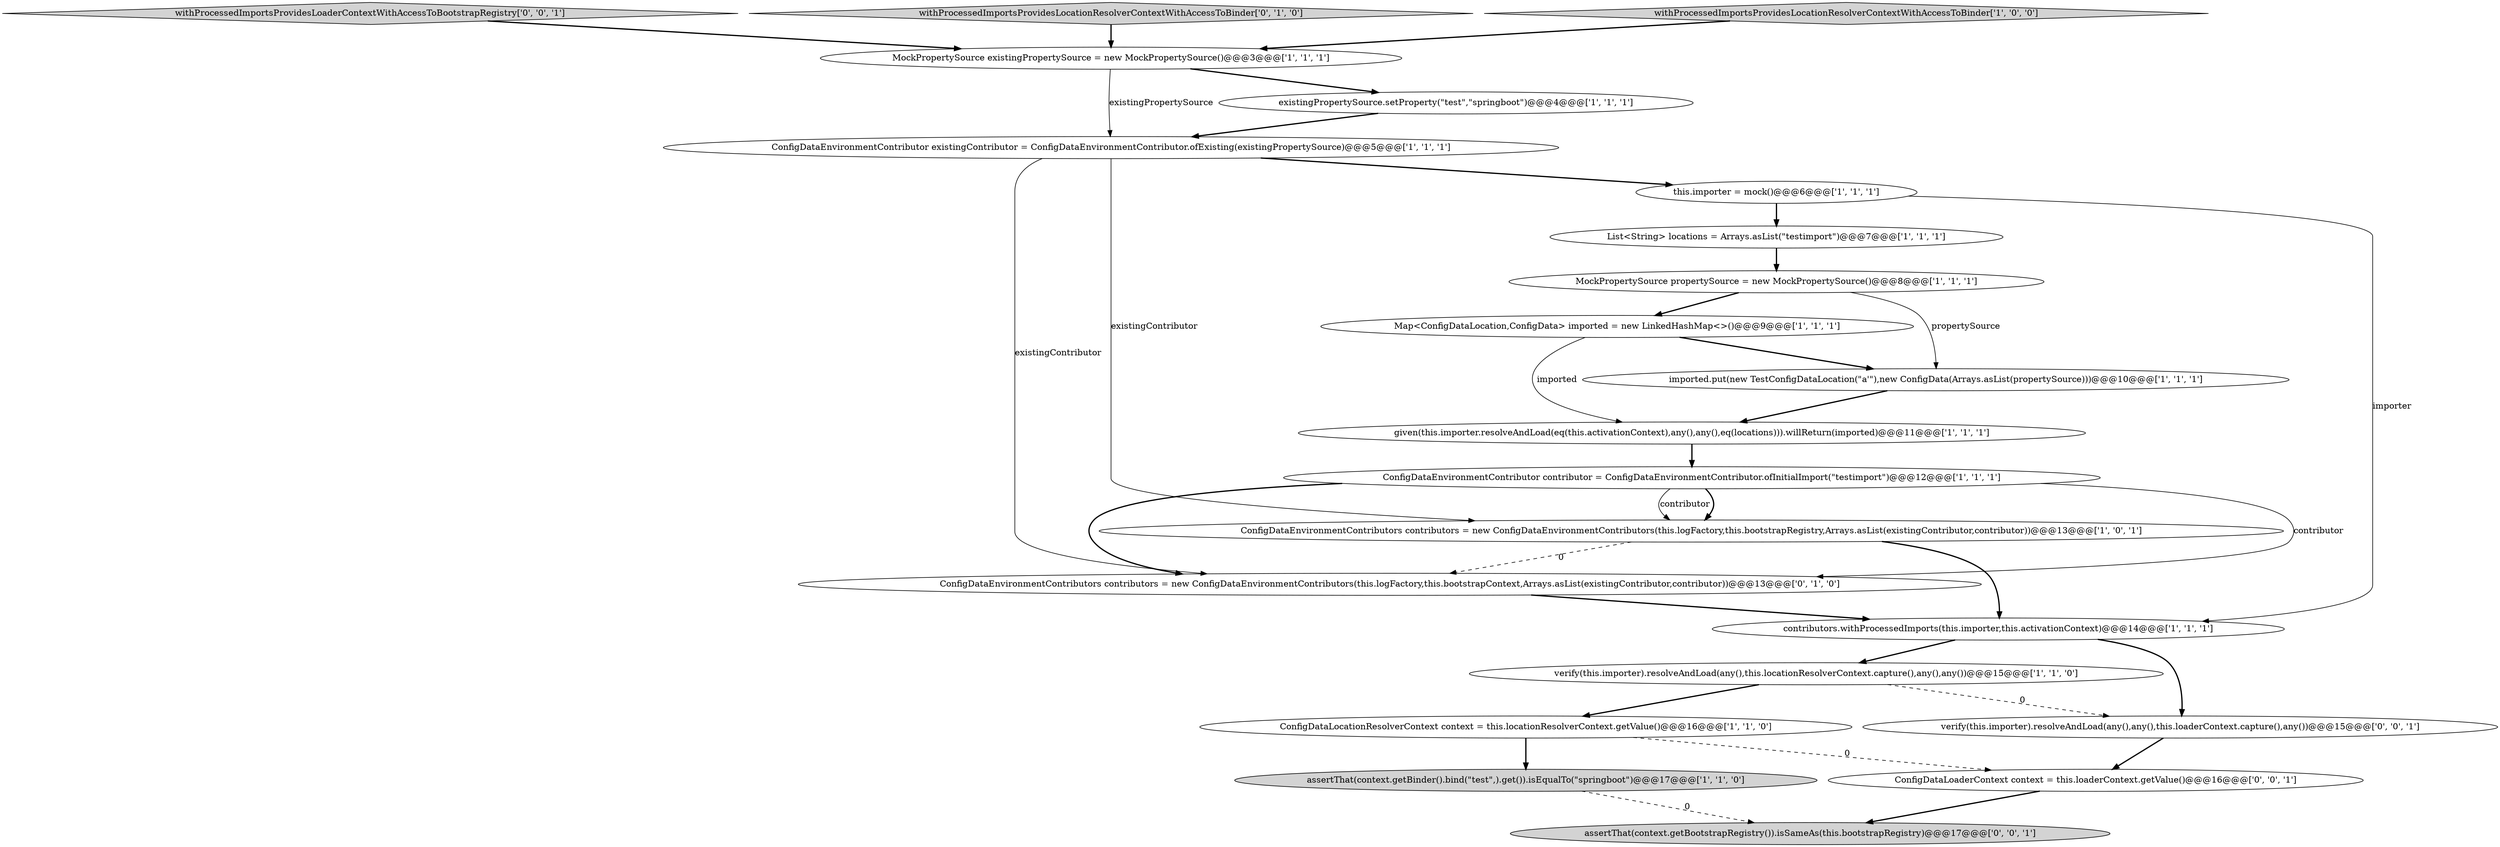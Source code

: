 digraph {
9 [style = filled, label = "Map<ConfigDataLocation,ConfigData> imported = new LinkedHashMap<>()@@@9@@@['1', '1', '1']", fillcolor = white, shape = ellipse image = "AAA0AAABBB1BBB"];
10 [style = filled, label = "MockPropertySource existingPropertySource = new MockPropertySource()@@@3@@@['1', '1', '1']", fillcolor = white, shape = ellipse image = "AAA0AAABBB1BBB"];
12 [style = filled, label = "existingPropertySource.setProperty(\"test\",\"springboot\")@@@4@@@['1', '1', '1']", fillcolor = white, shape = ellipse image = "AAA0AAABBB1BBB"];
21 [style = filled, label = "withProcessedImportsProvidesLoaderContextWithAccessToBootstrapRegistry['0', '0', '1']", fillcolor = lightgray, shape = diamond image = "AAA0AAABBB3BBB"];
20 [style = filled, label = "assertThat(context.getBootstrapRegistry()).isSameAs(this.bootstrapRegistry)@@@17@@@['0', '0', '1']", fillcolor = lightgray, shape = ellipse image = "AAA0AAABBB3BBB"];
1 [style = filled, label = "ConfigDataLocationResolverContext context = this.locationResolverContext.getValue()@@@16@@@['1', '1', '0']", fillcolor = white, shape = ellipse image = "AAA0AAABBB1BBB"];
17 [style = filled, label = "withProcessedImportsProvidesLocationResolverContextWithAccessToBinder['0', '1', '0']", fillcolor = lightgray, shape = diamond image = "AAA0AAABBB2BBB"];
11 [style = filled, label = "this.importer = mock()@@@6@@@['1', '1', '1']", fillcolor = white, shape = ellipse image = "AAA0AAABBB1BBB"];
18 [style = filled, label = "ConfigDataLoaderContext context = this.loaderContext.getValue()@@@16@@@['0', '0', '1']", fillcolor = white, shape = ellipse image = "AAA0AAABBB3BBB"];
19 [style = filled, label = "verify(this.importer).resolveAndLoad(any(),any(),this.loaderContext.capture(),any())@@@15@@@['0', '0', '1']", fillcolor = white, shape = ellipse image = "AAA0AAABBB3BBB"];
0 [style = filled, label = "imported.put(new TestConfigDataLocation(\"a'\"),new ConfigData(Arrays.asList(propertySource)))@@@10@@@['1', '1', '1']", fillcolor = white, shape = ellipse image = "AAA0AAABBB1BBB"];
3 [style = filled, label = "ConfigDataEnvironmentContributor existingContributor = ConfigDataEnvironmentContributor.ofExisting(existingPropertySource)@@@5@@@['1', '1', '1']", fillcolor = white, shape = ellipse image = "AAA0AAABBB1BBB"];
5 [style = filled, label = "ConfigDataEnvironmentContributors contributors = new ConfigDataEnvironmentContributors(this.logFactory,this.bootstrapRegistry,Arrays.asList(existingContributor,contributor))@@@13@@@['1', '0', '1']", fillcolor = white, shape = ellipse image = "AAA0AAABBB1BBB"];
14 [style = filled, label = "assertThat(context.getBinder().bind(\"test\",).get()).isEqualTo(\"springboot\")@@@17@@@['1', '1', '0']", fillcolor = lightgray, shape = ellipse image = "AAA0AAABBB1BBB"];
15 [style = filled, label = "verify(this.importer).resolveAndLoad(any(),this.locationResolverContext.capture(),any(),any())@@@15@@@['1', '1', '0']", fillcolor = white, shape = ellipse image = "AAA0AAABBB1BBB"];
6 [style = filled, label = "given(this.importer.resolveAndLoad(eq(this.activationContext),any(),any(),eq(locations))).willReturn(imported)@@@11@@@['1', '1', '1']", fillcolor = white, shape = ellipse image = "AAA0AAABBB1BBB"];
4 [style = filled, label = "MockPropertySource propertySource = new MockPropertySource()@@@8@@@['1', '1', '1']", fillcolor = white, shape = ellipse image = "AAA0AAABBB1BBB"];
16 [style = filled, label = "ConfigDataEnvironmentContributors contributors = new ConfigDataEnvironmentContributors(this.logFactory,this.bootstrapContext,Arrays.asList(existingContributor,contributor))@@@13@@@['0', '1', '0']", fillcolor = white, shape = ellipse image = "AAA1AAABBB2BBB"];
13 [style = filled, label = "contributors.withProcessedImports(this.importer,this.activationContext)@@@14@@@['1', '1', '1']", fillcolor = white, shape = ellipse image = "AAA0AAABBB1BBB"];
2 [style = filled, label = "List<String> locations = Arrays.asList(\"testimport\")@@@7@@@['1', '1', '1']", fillcolor = white, shape = ellipse image = "AAA0AAABBB1BBB"];
7 [style = filled, label = "ConfigDataEnvironmentContributor contributor = ConfigDataEnvironmentContributor.ofInitialImport(\"testimport\")@@@12@@@['1', '1', '1']", fillcolor = white, shape = ellipse image = "AAA0AAABBB1BBB"];
8 [style = filled, label = "withProcessedImportsProvidesLocationResolverContextWithAccessToBinder['1', '0', '0']", fillcolor = lightgray, shape = diamond image = "AAA0AAABBB1BBB"];
0->6 [style = bold, label=""];
5->16 [style = dashed, label="0"];
13->15 [style = bold, label=""];
3->11 [style = bold, label=""];
1->18 [style = dashed, label="0"];
15->1 [style = bold, label=""];
2->4 [style = bold, label=""];
18->20 [style = bold, label=""];
7->16 [style = solid, label="contributor"];
13->19 [style = bold, label=""];
4->0 [style = solid, label="propertySource"];
10->3 [style = solid, label="existingPropertySource"];
3->5 [style = solid, label="existingContributor"];
7->16 [style = bold, label=""];
9->0 [style = bold, label=""];
16->13 [style = bold, label=""];
1->14 [style = bold, label=""];
11->2 [style = bold, label=""];
21->10 [style = bold, label=""];
5->13 [style = bold, label=""];
10->12 [style = bold, label=""];
15->19 [style = dashed, label="0"];
14->20 [style = dashed, label="0"];
12->3 [style = bold, label=""];
4->9 [style = bold, label=""];
7->5 [style = bold, label=""];
7->5 [style = solid, label="contributor"];
11->13 [style = solid, label="importer"];
6->7 [style = bold, label=""];
9->6 [style = solid, label="imported"];
19->18 [style = bold, label=""];
8->10 [style = bold, label=""];
17->10 [style = bold, label=""];
3->16 [style = solid, label="existingContributor"];
}
